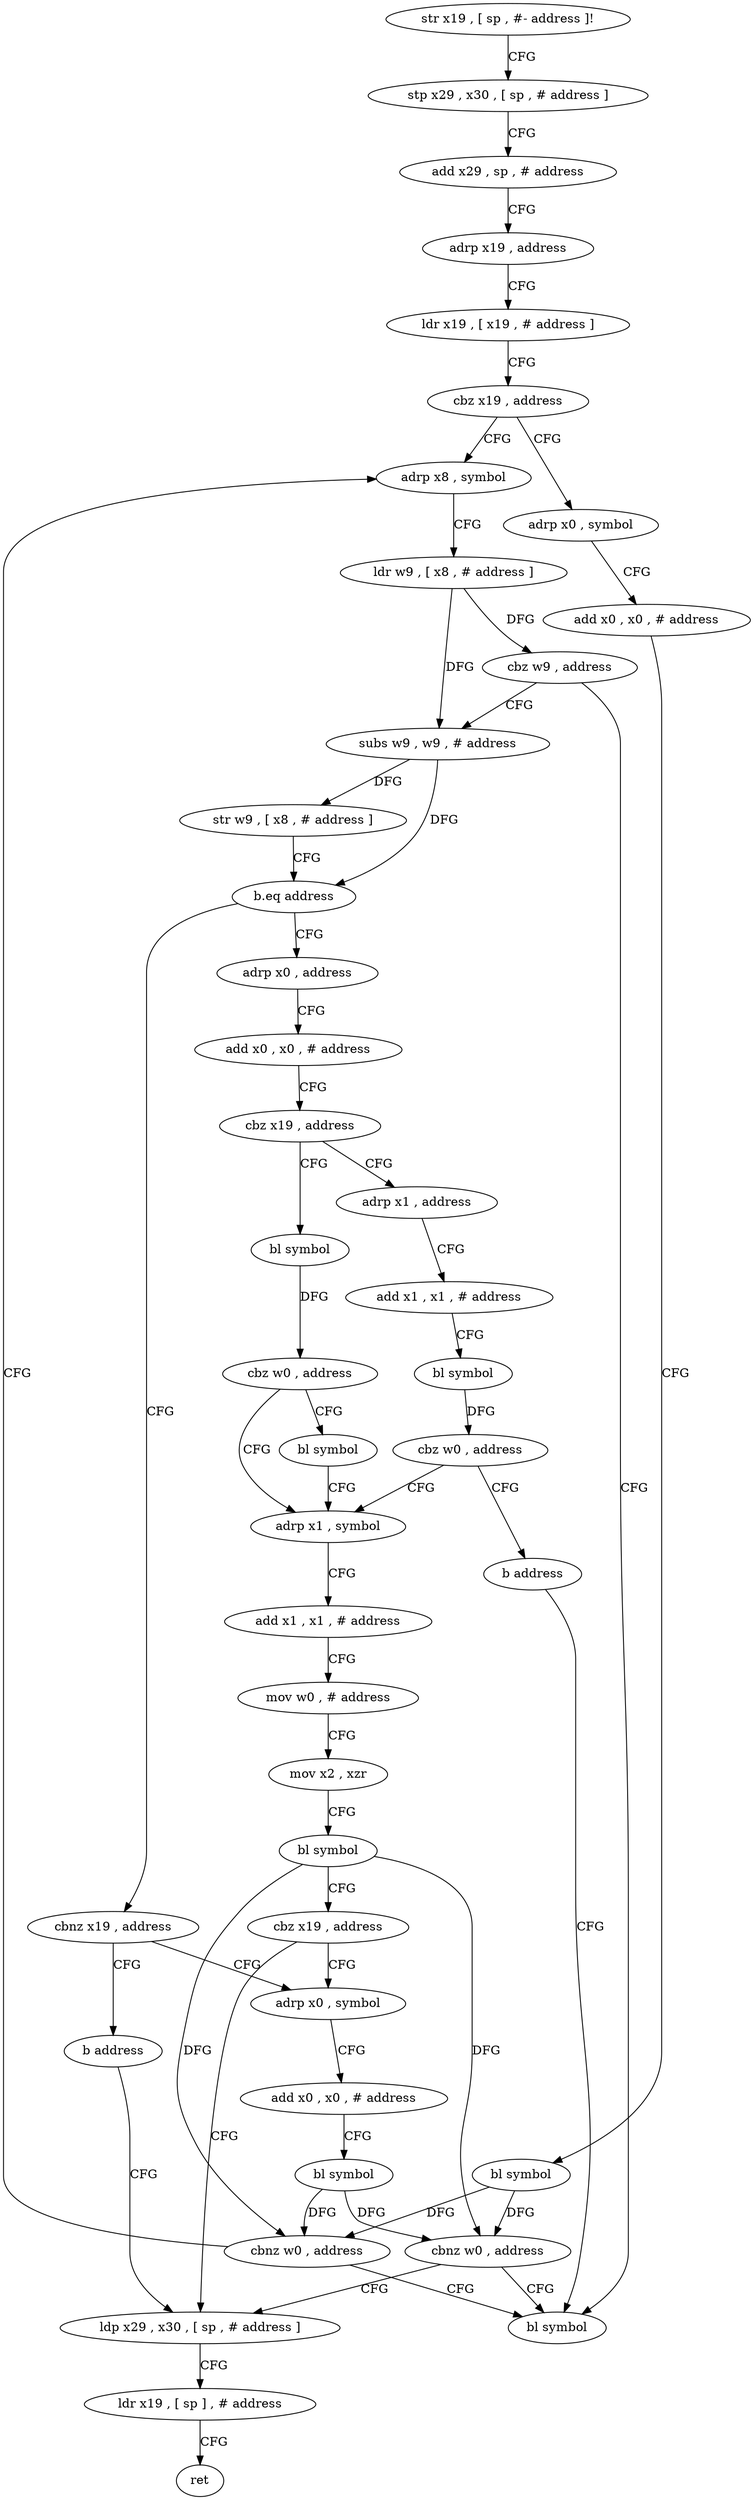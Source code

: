 digraph "func" {
"159276" [label = "str x19 , [ sp , #- address ]!" ]
"159280" [label = "stp x29 , x30 , [ sp , # address ]" ]
"159284" [label = "add x29 , sp , # address" ]
"159288" [label = "adrp x19 , address" ]
"159292" [label = "ldr x19 , [ x19 , # address ]" ]
"159296" [label = "cbz x19 , address" ]
"159316" [label = "adrp x8 , symbol" ]
"159300" [label = "adrp x0 , symbol" ]
"159320" [label = "ldr w9 , [ x8 , # address ]" ]
"159324" [label = "cbz w9 , address" ]
"159444" [label = "bl symbol" ]
"159328" [label = "subs w9 , w9 , # address" ]
"159304" [label = "add x0 , x0 , # address" ]
"159308" [label = "bl symbol" ]
"159312" [label = "cbnz w0 , address" ]
"159332" [label = "str w9 , [ x8 , # address ]" ]
"159336" [label = "b.eq address" ]
"159348" [label = "adrp x0 , address" ]
"159340" [label = "cbnz x19 , address" ]
"159352" [label = "add x0 , x0 , # address" ]
"159356" [label = "cbz x19 , address" ]
"159380" [label = "bl symbol" ]
"159360" [label = "adrp x1 , address" ]
"159416" [label = "adrp x0 , symbol" ]
"159344" [label = "b address" ]
"159384" [label = "cbz w0 , address" ]
"159392" [label = "adrp x1 , symbol" ]
"159388" [label = "bl symbol" ]
"159364" [label = "add x1 , x1 , # address" ]
"159368" [label = "bl symbol" ]
"159372" [label = "cbz w0 , address" ]
"159376" [label = "b address" ]
"159420" [label = "add x0 , x0 , # address" ]
"159424" [label = "bl symbol" ]
"159428" [label = "cbnz w0 , address" ]
"159432" [label = "ldp x29 , x30 , [ sp , # address ]" ]
"159396" [label = "add x1 , x1 , # address" ]
"159400" [label = "mov w0 , # address" ]
"159404" [label = "mov x2 , xzr" ]
"159408" [label = "bl symbol" ]
"159412" [label = "cbz x19 , address" ]
"159436" [label = "ldr x19 , [ sp ] , # address" ]
"159440" [label = "ret" ]
"159276" -> "159280" [ label = "CFG" ]
"159280" -> "159284" [ label = "CFG" ]
"159284" -> "159288" [ label = "CFG" ]
"159288" -> "159292" [ label = "CFG" ]
"159292" -> "159296" [ label = "CFG" ]
"159296" -> "159316" [ label = "CFG" ]
"159296" -> "159300" [ label = "CFG" ]
"159316" -> "159320" [ label = "CFG" ]
"159300" -> "159304" [ label = "CFG" ]
"159320" -> "159324" [ label = "DFG" ]
"159320" -> "159328" [ label = "DFG" ]
"159324" -> "159444" [ label = "CFG" ]
"159324" -> "159328" [ label = "CFG" ]
"159328" -> "159332" [ label = "DFG" ]
"159328" -> "159336" [ label = "DFG" ]
"159304" -> "159308" [ label = "CFG" ]
"159308" -> "159312" [ label = "DFG" ]
"159308" -> "159428" [ label = "DFG" ]
"159312" -> "159444" [ label = "CFG" ]
"159312" -> "159316" [ label = "CFG" ]
"159332" -> "159336" [ label = "CFG" ]
"159336" -> "159348" [ label = "CFG" ]
"159336" -> "159340" [ label = "CFG" ]
"159348" -> "159352" [ label = "CFG" ]
"159340" -> "159416" [ label = "CFG" ]
"159340" -> "159344" [ label = "CFG" ]
"159352" -> "159356" [ label = "CFG" ]
"159356" -> "159380" [ label = "CFG" ]
"159356" -> "159360" [ label = "CFG" ]
"159380" -> "159384" [ label = "DFG" ]
"159360" -> "159364" [ label = "CFG" ]
"159416" -> "159420" [ label = "CFG" ]
"159344" -> "159432" [ label = "CFG" ]
"159384" -> "159392" [ label = "CFG" ]
"159384" -> "159388" [ label = "CFG" ]
"159392" -> "159396" [ label = "CFG" ]
"159388" -> "159392" [ label = "CFG" ]
"159364" -> "159368" [ label = "CFG" ]
"159368" -> "159372" [ label = "DFG" ]
"159372" -> "159392" [ label = "CFG" ]
"159372" -> "159376" [ label = "CFG" ]
"159376" -> "159444" [ label = "CFG" ]
"159420" -> "159424" [ label = "CFG" ]
"159424" -> "159428" [ label = "DFG" ]
"159424" -> "159312" [ label = "DFG" ]
"159428" -> "159444" [ label = "CFG" ]
"159428" -> "159432" [ label = "CFG" ]
"159432" -> "159436" [ label = "CFG" ]
"159396" -> "159400" [ label = "CFG" ]
"159400" -> "159404" [ label = "CFG" ]
"159404" -> "159408" [ label = "CFG" ]
"159408" -> "159412" [ label = "CFG" ]
"159408" -> "159312" [ label = "DFG" ]
"159408" -> "159428" [ label = "DFG" ]
"159412" -> "159432" [ label = "CFG" ]
"159412" -> "159416" [ label = "CFG" ]
"159436" -> "159440" [ label = "CFG" ]
}
